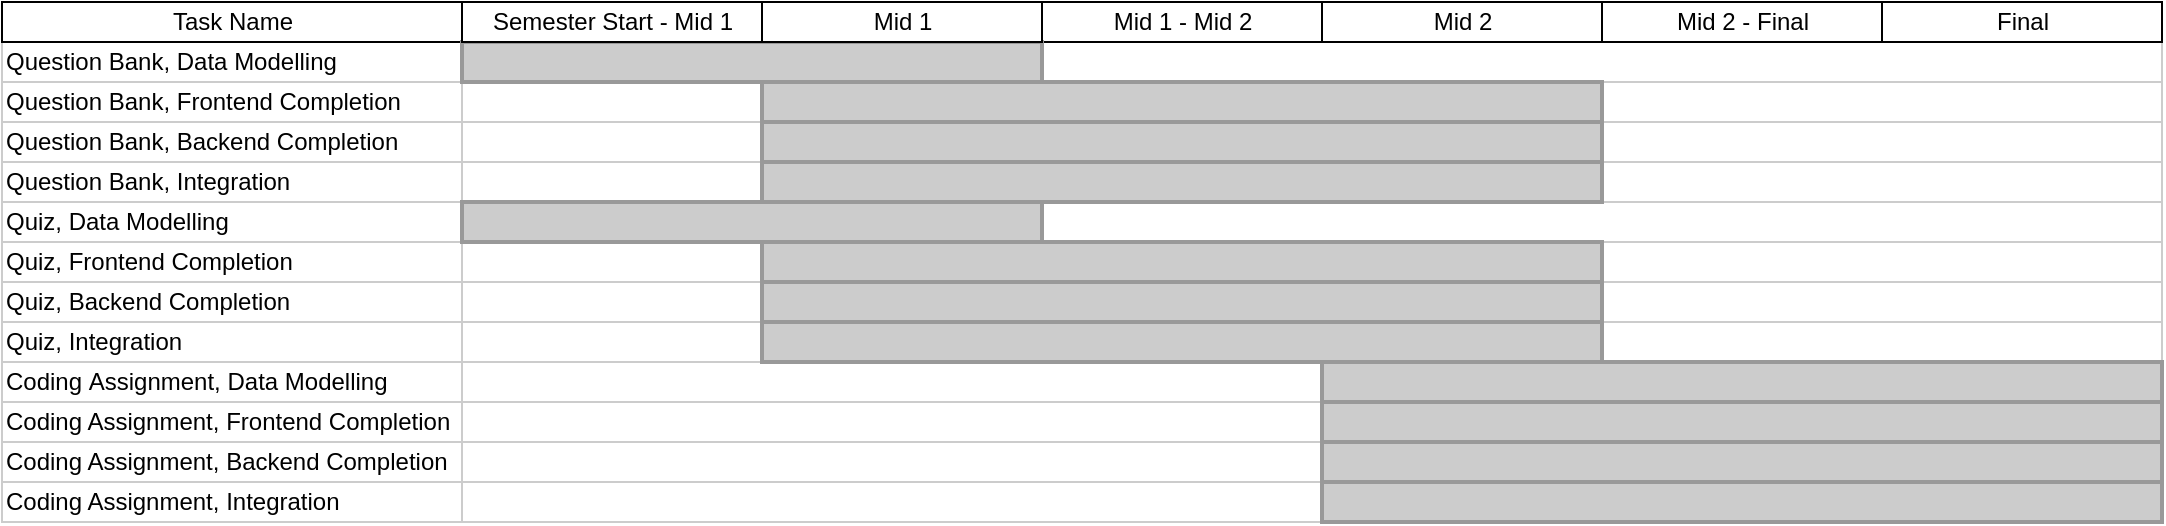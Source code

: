 <mxfile version="17.0.0" type="github"><diagram name="Page-1" id="fc2ac565-0d4e-3f0d-88b0-a54af1634ed7"><mxGraphModel dx="1713" dy="1020" grid="1" gridSize="10" guides="1" tooltips="1" connect="0" arrows="1" fold="1" page="1" pageScale="1.5" pageWidth="1169" pageHeight="827" background="none" math="0" shadow="0"><root><mxCell id="0" style=";html=1;"/><mxCell id="1" style=";html=1;" parent="0"/><mxCell id="75" value="Question Bank, Data Modelling" style="align=left;strokeColor=#CCCCCC;html=1;" parent="1" vertex="1"><mxGeometry x="280" y="480" width="230" height="20" as="geometry"/></mxCell><mxCell id="80" value="Question Bank, Frontend Completion" style="align=left;strokeColor=#CCCCCC;html=1;" parent="1" vertex="1"><mxGeometry x="280" y="500" width="230" height="20" as="geometry"/></mxCell><mxCell id="85" value="Question Bank, Backend Completion" style="align=left;strokeColor=#CCCCCC;html=1;" parent="1" vertex="1"><mxGeometry x="280" y="520" width="230" height="20" as="geometry"/></mxCell><mxCell id="90" value="Question Bank, Integration" style="align=left;strokeColor=#CCCCCC;html=1;" parent="1" vertex="1"><mxGeometry x="280" y="540" width="230" height="20" as="geometry"/></mxCell><mxCell id="95" value="Quiz, Frontend Completion" style="align=left;strokeColor=#CCCCCC;html=1;" parent="1" vertex="1"><mxGeometry x="280" y="580" width="230" height="20" as="geometry"/></mxCell><mxCell id="100" value="Quiz, Backend Completion" style="align=left;strokeColor=#CCCCCC;html=1;" parent="1" vertex="1"><mxGeometry x="280" y="600" width="230" height="20" as="geometry"/></mxCell><mxCell id="2" value="Task Name" style="strokeWidth=1;fontStyle=0;html=1;" parent="1" vertex="1"><mxGeometry x="280" y="460" width="230" height="20" as="geometry"/></mxCell><mxCell id="67c90442a009f359-289" value="Quiz, Integration" style="align=left;strokeColor=#CCCCCC;html=1;" parent="1" vertex="1"><mxGeometry x="280" y="620" width="230" height="20" as="geometry"/></mxCell><mxCell id="67c90442a009f359-290" value="Quiz, Data Modelling" style="align=left;strokeColor=#CCCCCC;html=1;" parent="1" vertex="1"><mxGeometry x="280" y="560" width="230" height="20" as="geometry"/></mxCell><mxCell id="67c90442a009f359-291" value="" style="align=left;strokeColor=#CCCCCC;html=1;" parent="1" vertex="1"><mxGeometry x="510" y="480" width="850" height="20" as="geometry"/></mxCell><mxCell id="67c90442a009f359-278" value="Mid 1 - Mid 2" style="strokeWidth=1;fontStyle=0;html=1;" parent="1" vertex="1"><mxGeometry x="800" y="460" width="140" height="20" as="geometry"/></mxCell><mxCell id="67c90442a009f359-279" value="Mid 2" style="strokeWidth=1;fontStyle=0;html=1;" parent="1" vertex="1"><mxGeometry x="940" y="460" width="140" height="20" as="geometry"/></mxCell><mxCell id="67c90442a009f359-280" value="Mid 2 - Final" style="strokeWidth=1;fontStyle=0;html=1;" parent="1" vertex="1"><mxGeometry x="1080" y="460" width="140" height="20" as="geometry"/></mxCell><mxCell id="67c90442a009f359-281" value="Final" style="strokeWidth=1;fontStyle=0;html=1;" parent="1" vertex="1"><mxGeometry x="1220" y="460" width="140" height="20" as="geometry"/></mxCell><mxCell id="67c90442a009f359-292" value="" style="align=left;strokeColor=#CCCCCC;html=1;" parent="1" vertex="1"><mxGeometry x="510" y="500" width="850" height="20" as="geometry"/></mxCell><mxCell id="67c90442a009f359-293" value="" style="align=left;strokeColor=#CCCCCC;html=1;" parent="1" vertex="1"><mxGeometry x="510" y="520" width="850" height="20" as="geometry"/></mxCell><mxCell id="67c90442a009f359-294" value="" style="align=left;strokeColor=#CCCCCC;html=1;" parent="1" vertex="1"><mxGeometry x="510" y="540" width="850" height="20" as="geometry"/></mxCell><mxCell id="67c90442a009f359-295" value="" style="align=left;strokeColor=#CCCCCC;html=1;" parent="1" vertex="1"><mxGeometry x="510" y="580" width="850" height="20" as="geometry"/></mxCell><mxCell id="67c90442a009f359-296" value="" style="align=left;strokeColor=#CCCCCC;html=1;" parent="1" vertex="1"><mxGeometry x="510" y="600" width="850" height="20" as="geometry"/></mxCell><mxCell id="67c90442a009f359-297" value="" style="align=left;strokeColor=#CCCCCC;html=1;" parent="1" vertex="1"><mxGeometry x="510" y="620" width="850" height="20" as="geometry"/></mxCell><mxCell id="67c90442a009f359-298" value="" style="align=left;strokeColor=#CCCCCC;html=1;" parent="1" vertex="1"><mxGeometry x="510" y="560" width="850" height="20" as="geometry"/></mxCell><mxCell id="67c90442a009f359-299" value="" style="whiteSpace=wrap;html=1;strokeWidth=2;fillColor=#CCCCCC;gradientColor=none;fontSize=14;align=center;strokeColor=#999999;" parent="1" vertex="1"><mxGeometry x="510" y="480" width="290" height="20" as="geometry"/></mxCell><mxCell id="67c90442a009f359-300" value="" style="whiteSpace=wrap;html=1;strokeWidth=2;fillColor=#CCCCCC;gradientColor=none;fontSize=14;align=center;strokeColor=#999999;" parent="1" vertex="1"><mxGeometry x="660" y="500" width="420" height="20" as="geometry"/></mxCell><mxCell id="67c90442a009f359-301" value="" style="whiteSpace=wrap;html=1;strokeWidth=2;fillColor=#CCCCCC;gradientColor=none;fontSize=14;align=center;strokeColor=#999999;" parent="1" vertex="1"><mxGeometry x="660" y="520" width="420" height="20" as="geometry"/></mxCell><mxCell id="67c90442a009f359-302" value="" style="whiteSpace=wrap;html=1;strokeWidth=2;fillColor=#CCCCCC;gradientColor=none;fontSize=14;align=center;strokeColor=#999999;" parent="1" vertex="1"><mxGeometry x="660" y="540" width="420" height="20" as="geometry"/></mxCell><mxCell id="67c90442a009f359-303" value="" style="whiteSpace=wrap;html=1;strokeWidth=2;fillColor=#CCCCCC;gradientColor=none;fontSize=14;align=center;strokeColor=#999999;" parent="1" vertex="1"><mxGeometry x="660" y="580" width="420" height="20" as="geometry"/></mxCell><mxCell id="67c90442a009f359-304" value="" style="whiteSpace=wrap;html=1;strokeWidth=2;fillColor=#CCCCCC;gradientColor=none;fontSize=14;align=center;strokeColor=#999999;" parent="1" vertex="1"><mxGeometry x="660" y="600" width="420" height="20" as="geometry"/></mxCell><mxCell id="JHcdZS_edr6rCve4g2-p-106" value="Mid 1" style="strokeWidth=1;fontStyle=0;html=1;" parent="1" vertex="1"><mxGeometry x="660" y="460" width="140" height="20" as="geometry"/></mxCell><mxCell id="f_08WI3DNBTXrXyUixLL-102" value="Coding&amp;nbsp;Assignment, Data Modelling" style="align=left;strokeColor=#CCCCCC;html=1;" parent="1" vertex="1"><mxGeometry x="280" y="640" width="230" height="20" as="geometry"/></mxCell><mxCell id="f_08WI3DNBTXrXyUixLL-103" value="" style="align=left;strokeColor=#CCCCCC;html=1;" parent="1" vertex="1"><mxGeometry x="510" y="640" width="850" height="20" as="geometry"/></mxCell><mxCell id="f_08WI3DNBTXrXyUixLL-104" value="Coding Assignment, Frontend Completion" style="align=left;strokeColor=#CCCCCC;html=1;" parent="1" vertex="1"><mxGeometry x="280" y="660" width="230" height="20" as="geometry"/></mxCell><mxCell id="f_08WI3DNBTXrXyUixLL-105" value="" style="align=left;strokeColor=#CCCCCC;html=1;" parent="1" vertex="1"><mxGeometry x="510" y="660" width="850" height="20" as="geometry"/></mxCell><mxCell id="f_08WI3DNBTXrXyUixLL-106" value="Coding Assignment, Backend Completion" style="align=left;strokeColor=#CCCCCC;html=1;" parent="1" vertex="1"><mxGeometry x="280" y="680" width="230" height="20" as="geometry"/></mxCell><mxCell id="f_08WI3DNBTXrXyUixLL-107" value="" style="align=left;strokeColor=#CCCCCC;html=1;" parent="1" vertex="1"><mxGeometry x="510" y="680" width="850" height="20" as="geometry"/></mxCell><mxCell id="f_08WI3DNBTXrXyUixLL-108" value="Coding Assignment, Integration" style="align=left;strokeColor=#CCCCCC;html=1;" parent="1" vertex="1"><mxGeometry x="280" y="700" width="230" height="20" as="geometry"/></mxCell><mxCell id="f_08WI3DNBTXrXyUixLL-109" value="" style="align=left;strokeColor=#CCCCCC;html=1;" parent="1" vertex="1"><mxGeometry x="510" y="700" width="850" height="20" as="geometry"/></mxCell><mxCell id="4" value="Semester Start - Mid 1" style="strokeWidth=1;fontStyle=0;html=1;" parent="1" vertex="1"><mxGeometry x="510" y="460" width="150" height="20" as="geometry"/></mxCell><mxCell id="f_08WI3DNBTXrXyUixLL-111" value="" style="whiteSpace=wrap;html=1;strokeWidth=2;fillColor=#CCCCCC;gradientColor=none;fontSize=14;align=center;strokeColor=#999999;" parent="1" vertex="1"><mxGeometry x="510" y="560" width="290" height="20" as="geometry"/></mxCell><mxCell id="f_08WI3DNBTXrXyUixLL-112" value="" style="whiteSpace=wrap;html=1;strokeWidth=2;fillColor=#CCCCCC;gradientColor=none;fontSize=14;align=center;strokeColor=#999999;" parent="1" vertex="1"><mxGeometry x="660" y="620" width="420" height="20" as="geometry"/></mxCell><mxCell id="f_08WI3DNBTXrXyUixLL-113" value="" style="whiteSpace=wrap;html=1;strokeWidth=2;fillColor=#CCCCCC;gradientColor=none;fontSize=14;align=center;strokeColor=#999999;" parent="1" vertex="1"><mxGeometry x="940" y="640" width="420" height="20" as="geometry"/></mxCell><mxCell id="f_08WI3DNBTXrXyUixLL-114" value="" style="whiteSpace=wrap;html=1;strokeWidth=2;fillColor=#CCCCCC;gradientColor=none;fontSize=14;align=center;strokeColor=#999999;" parent="1" vertex="1"><mxGeometry x="940" y="660" width="420" height="20" as="geometry"/></mxCell><mxCell id="f_08WI3DNBTXrXyUixLL-115" value="" style="whiteSpace=wrap;html=1;strokeWidth=2;fillColor=#CCCCCC;gradientColor=none;fontSize=14;align=center;strokeColor=#999999;" parent="1" vertex="1"><mxGeometry x="940" y="680" width="420" height="20" as="geometry"/></mxCell><mxCell id="f_08WI3DNBTXrXyUixLL-116" value="" style="whiteSpace=wrap;html=1;strokeWidth=2;fillColor=#CCCCCC;gradientColor=none;fontSize=14;align=center;strokeColor=#999999;" parent="1" vertex="1"><mxGeometry x="940" y="700" width="420" height="20" as="geometry"/></mxCell></root></mxGraphModel></diagram></mxfile>
